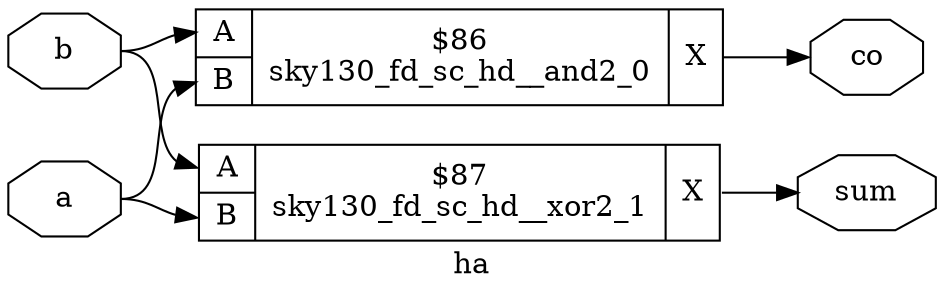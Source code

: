 digraph "ha" {
label="ha";
rankdir="LR";
remincross=true;
n1 [ shape=octagon, label="a", color="black", fontcolor="black"];
n2 [ shape=octagon, label="b", color="black", fontcolor="black"];
n3 [ shape=octagon, label="co", color="black", fontcolor="black"];
n4 [ shape=octagon, label="sum", color="black", fontcolor="black"];
c8 [ shape=record, label="{{<p5> A|<p6> B}|$86\nsky130_fd_sc_hd__and2_0|{<p7> X}}",  ];
c9 [ shape=record, label="{{<p5> A|<p6> B}|$87\nsky130_fd_sc_hd__xor2_1|{<p7> X}}",  ];
n1:e -> c8:p6:w [color="black", fontcolor="black", label=""];
n1:e -> c9:p6:w [color="black", fontcolor="black", label=""];
n2:e -> c8:p5:w [color="black", fontcolor="black", label=""];
n2:e -> c9:p5:w [color="black", fontcolor="black", label=""];
c8:p7:e -> n3:w [color="black", fontcolor="black", label=""];
c9:p7:e -> n4:w [color="black", fontcolor="black", label=""];
}
